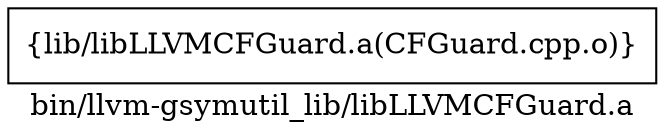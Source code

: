 digraph "bin/llvm-gsymutil_lib/libLLVMCFGuard.a" {
	label="bin/llvm-gsymutil_lib/libLLVMCFGuard.a";
	rankdir=LR;

	Node0x55e27ee5e578 [shape=record,shape=box,group=0,label="{lib/libLLVMCFGuard.a(CFGuard.cpp.o)}"];
}
